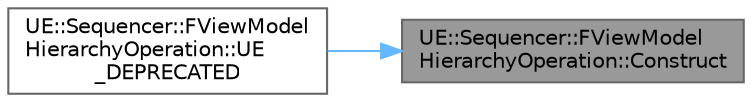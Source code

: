 digraph "UE::Sequencer::FViewModelHierarchyOperation::Construct"
{
 // INTERACTIVE_SVG=YES
 // LATEX_PDF_SIZE
  bgcolor="transparent";
  edge [fontname=Helvetica,fontsize=10,labelfontname=Helvetica,labelfontsize=10];
  node [fontname=Helvetica,fontsize=10,shape=box,height=0.2,width=0.4];
  rankdir="RL";
  Node1 [id="Node000001",label="UE::Sequencer::FViewModel\lHierarchyOperation::Construct",height=0.2,width=0.4,color="gray40", fillcolor="grey60", style="filled", fontcolor="black",tooltip=" "];
  Node1 -> Node2 [id="edge1_Node000001_Node000002",dir="back",color="steelblue1",style="solid",tooltip=" "];
  Node2 [id="Node000002",label="UE::Sequencer::FViewModel\lHierarchyOperation::UE\l_DEPRECATED",height=0.2,width=0.4,color="grey40", fillcolor="white", style="filled",URL="$df/d7f/classUE_1_1Sequencer_1_1FViewModelHierarchyOperation.html#a757b7c3d449a1b7721f8bd864c0aeeb1",tooltip=" "];
}
